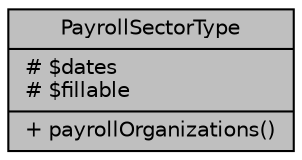 digraph "PayrollSectorType"
{
 // LATEX_PDF_SIZE
  bgcolor="transparent";
  edge [fontname="Helvetica",fontsize="10",labelfontname="Helvetica",labelfontsize="10"];
  node [fontname="Helvetica",fontsize="10",shape=record];
  Node1 [label="{PayrollSectorType\n|# $dates\l# $fillable\l|+ payrollOrganizations()\l}",height=0.2,width=0.4,color="black", fillcolor="grey75", style="filled", fontcolor="black",tooltip="Datos del tipo de sector de una organización."];
}
